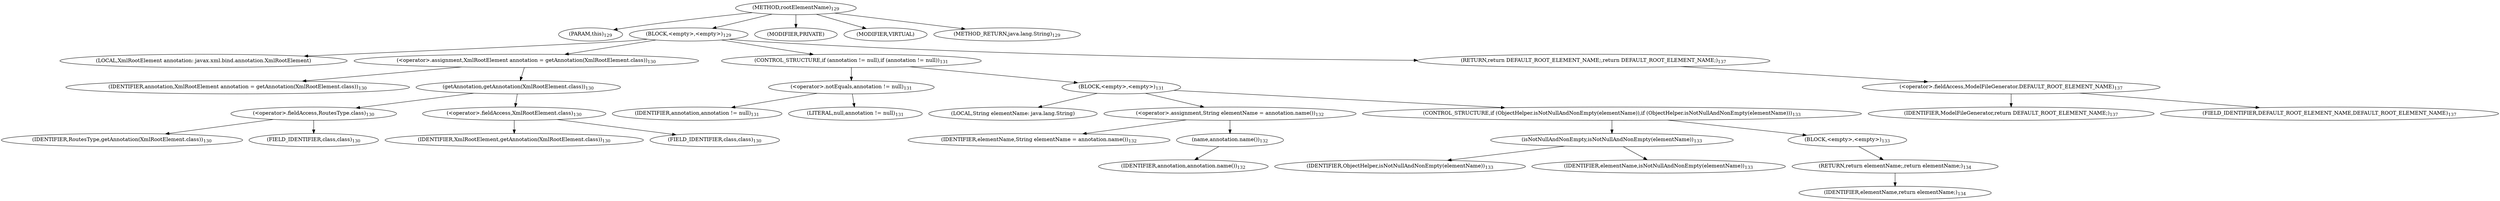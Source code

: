 digraph "rootElementName" {  
"254" [label = <(METHOD,rootElementName)<SUB>129</SUB>> ]
"255" [label = <(PARAM,this)<SUB>129</SUB>> ]
"256" [label = <(BLOCK,&lt;empty&gt;,&lt;empty&gt;)<SUB>129</SUB>> ]
"257" [label = <(LOCAL,XmlRootElement annotation: javax.xml.bind.annotation.XmlRootElement)> ]
"258" [label = <(&lt;operator&gt;.assignment,XmlRootElement annotation = getAnnotation(XmlRootElement.class))<SUB>130</SUB>> ]
"259" [label = <(IDENTIFIER,annotation,XmlRootElement annotation = getAnnotation(XmlRootElement.class))<SUB>130</SUB>> ]
"260" [label = <(getAnnotation,getAnnotation(XmlRootElement.class))<SUB>130</SUB>> ]
"261" [label = <(&lt;operator&gt;.fieldAccess,RoutesType.class)<SUB>130</SUB>> ]
"262" [label = <(IDENTIFIER,RoutesType,getAnnotation(XmlRootElement.class))<SUB>130</SUB>> ]
"263" [label = <(FIELD_IDENTIFIER,class,class)<SUB>130</SUB>> ]
"264" [label = <(&lt;operator&gt;.fieldAccess,XmlRootElement.class)<SUB>130</SUB>> ]
"265" [label = <(IDENTIFIER,XmlRootElement,getAnnotation(XmlRootElement.class))<SUB>130</SUB>> ]
"266" [label = <(FIELD_IDENTIFIER,class,class)<SUB>130</SUB>> ]
"267" [label = <(CONTROL_STRUCTURE,if (annotation != null),if (annotation != null))<SUB>131</SUB>> ]
"268" [label = <(&lt;operator&gt;.notEquals,annotation != null)<SUB>131</SUB>> ]
"269" [label = <(IDENTIFIER,annotation,annotation != null)<SUB>131</SUB>> ]
"270" [label = <(LITERAL,null,annotation != null)<SUB>131</SUB>> ]
"271" [label = <(BLOCK,&lt;empty&gt;,&lt;empty&gt;)<SUB>131</SUB>> ]
"272" [label = <(LOCAL,String elementName: java.lang.String)> ]
"273" [label = <(&lt;operator&gt;.assignment,String elementName = annotation.name())<SUB>132</SUB>> ]
"274" [label = <(IDENTIFIER,elementName,String elementName = annotation.name())<SUB>132</SUB>> ]
"275" [label = <(name,annotation.name())<SUB>132</SUB>> ]
"276" [label = <(IDENTIFIER,annotation,annotation.name())<SUB>132</SUB>> ]
"277" [label = <(CONTROL_STRUCTURE,if (ObjectHelper.isNotNullAndNonEmpty(elementName)),if (ObjectHelper.isNotNullAndNonEmpty(elementName)))<SUB>133</SUB>> ]
"278" [label = <(isNotNullAndNonEmpty,isNotNullAndNonEmpty(elementName))<SUB>133</SUB>> ]
"279" [label = <(IDENTIFIER,ObjectHelper,isNotNullAndNonEmpty(elementName))<SUB>133</SUB>> ]
"280" [label = <(IDENTIFIER,elementName,isNotNullAndNonEmpty(elementName))<SUB>133</SUB>> ]
"281" [label = <(BLOCK,&lt;empty&gt;,&lt;empty&gt;)<SUB>133</SUB>> ]
"282" [label = <(RETURN,return elementName;,return elementName;)<SUB>134</SUB>> ]
"283" [label = <(IDENTIFIER,elementName,return elementName;)<SUB>134</SUB>> ]
"284" [label = <(RETURN,return DEFAULT_ROOT_ELEMENT_NAME;,return DEFAULT_ROOT_ELEMENT_NAME;)<SUB>137</SUB>> ]
"285" [label = <(&lt;operator&gt;.fieldAccess,ModelFileGenerator.DEFAULT_ROOT_ELEMENT_NAME)<SUB>137</SUB>> ]
"286" [label = <(IDENTIFIER,ModelFileGenerator,return DEFAULT_ROOT_ELEMENT_NAME;)<SUB>137</SUB>> ]
"287" [label = <(FIELD_IDENTIFIER,DEFAULT_ROOT_ELEMENT_NAME,DEFAULT_ROOT_ELEMENT_NAME)<SUB>137</SUB>> ]
"288" [label = <(MODIFIER,PRIVATE)> ]
"289" [label = <(MODIFIER,VIRTUAL)> ]
"290" [label = <(METHOD_RETURN,java.lang.String)<SUB>129</SUB>> ]
  "254" -> "255" 
  "254" -> "256" 
  "254" -> "288" 
  "254" -> "289" 
  "254" -> "290" 
  "256" -> "257" 
  "256" -> "258" 
  "256" -> "267" 
  "256" -> "284" 
  "258" -> "259" 
  "258" -> "260" 
  "260" -> "261" 
  "260" -> "264" 
  "261" -> "262" 
  "261" -> "263" 
  "264" -> "265" 
  "264" -> "266" 
  "267" -> "268" 
  "267" -> "271" 
  "268" -> "269" 
  "268" -> "270" 
  "271" -> "272" 
  "271" -> "273" 
  "271" -> "277" 
  "273" -> "274" 
  "273" -> "275" 
  "275" -> "276" 
  "277" -> "278" 
  "277" -> "281" 
  "278" -> "279" 
  "278" -> "280" 
  "281" -> "282" 
  "282" -> "283" 
  "284" -> "285" 
  "285" -> "286" 
  "285" -> "287" 
}
